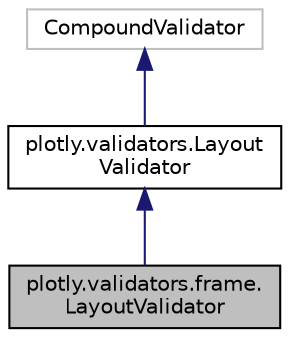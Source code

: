 digraph "plotly.validators.frame.LayoutValidator"
{
 // LATEX_PDF_SIZE
  edge [fontname="Helvetica",fontsize="10",labelfontname="Helvetica",labelfontsize="10"];
  node [fontname="Helvetica",fontsize="10",shape=record];
  Node1 [label="plotly.validators.frame.\lLayoutValidator",height=0.2,width=0.4,color="black", fillcolor="grey75", style="filled", fontcolor="black",tooltip=" "];
  Node2 -> Node1 [dir="back",color="midnightblue",fontsize="10",style="solid",fontname="Helvetica"];
  Node2 [label="plotly.validators.Layout\lValidator",height=0.2,width=0.4,color="black", fillcolor="white", style="filled",URL="$classplotly_1_1validators_1_1_layout_validator.html",tooltip=" "];
  Node3 -> Node2 [dir="back",color="midnightblue",fontsize="10",style="solid",fontname="Helvetica"];
  Node3 [label="CompoundValidator",height=0.2,width=0.4,color="grey75", fillcolor="white", style="filled",tooltip=" "];
}
